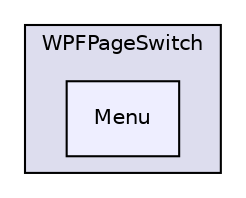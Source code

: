 digraph "WPFPageSwitcher/WPFPageSwitch/Menu" {
  compound=true
  node [ fontsize="10", fontname="Helvetica"];
  edge [ labelfontsize="10", labelfontname="Helvetica"];
  subgraph clusterdir_5df0347b05456ddbd917cf402268b1cf {
    graph [ bgcolor="#ddddee", pencolor="black", label="WPFPageSwitch" fontname="Helvetica", fontsize="10", URL="dir_5df0347b05456ddbd917cf402268b1cf.html"]
  dir_e2c81ceba0955e2d44fa6b0c637094ff [shape=box, label="Menu", style="filled", fillcolor="#eeeeff", pencolor="black", URL="dir_e2c81ceba0955e2d44fa6b0c637094ff.html"];
  }
}
